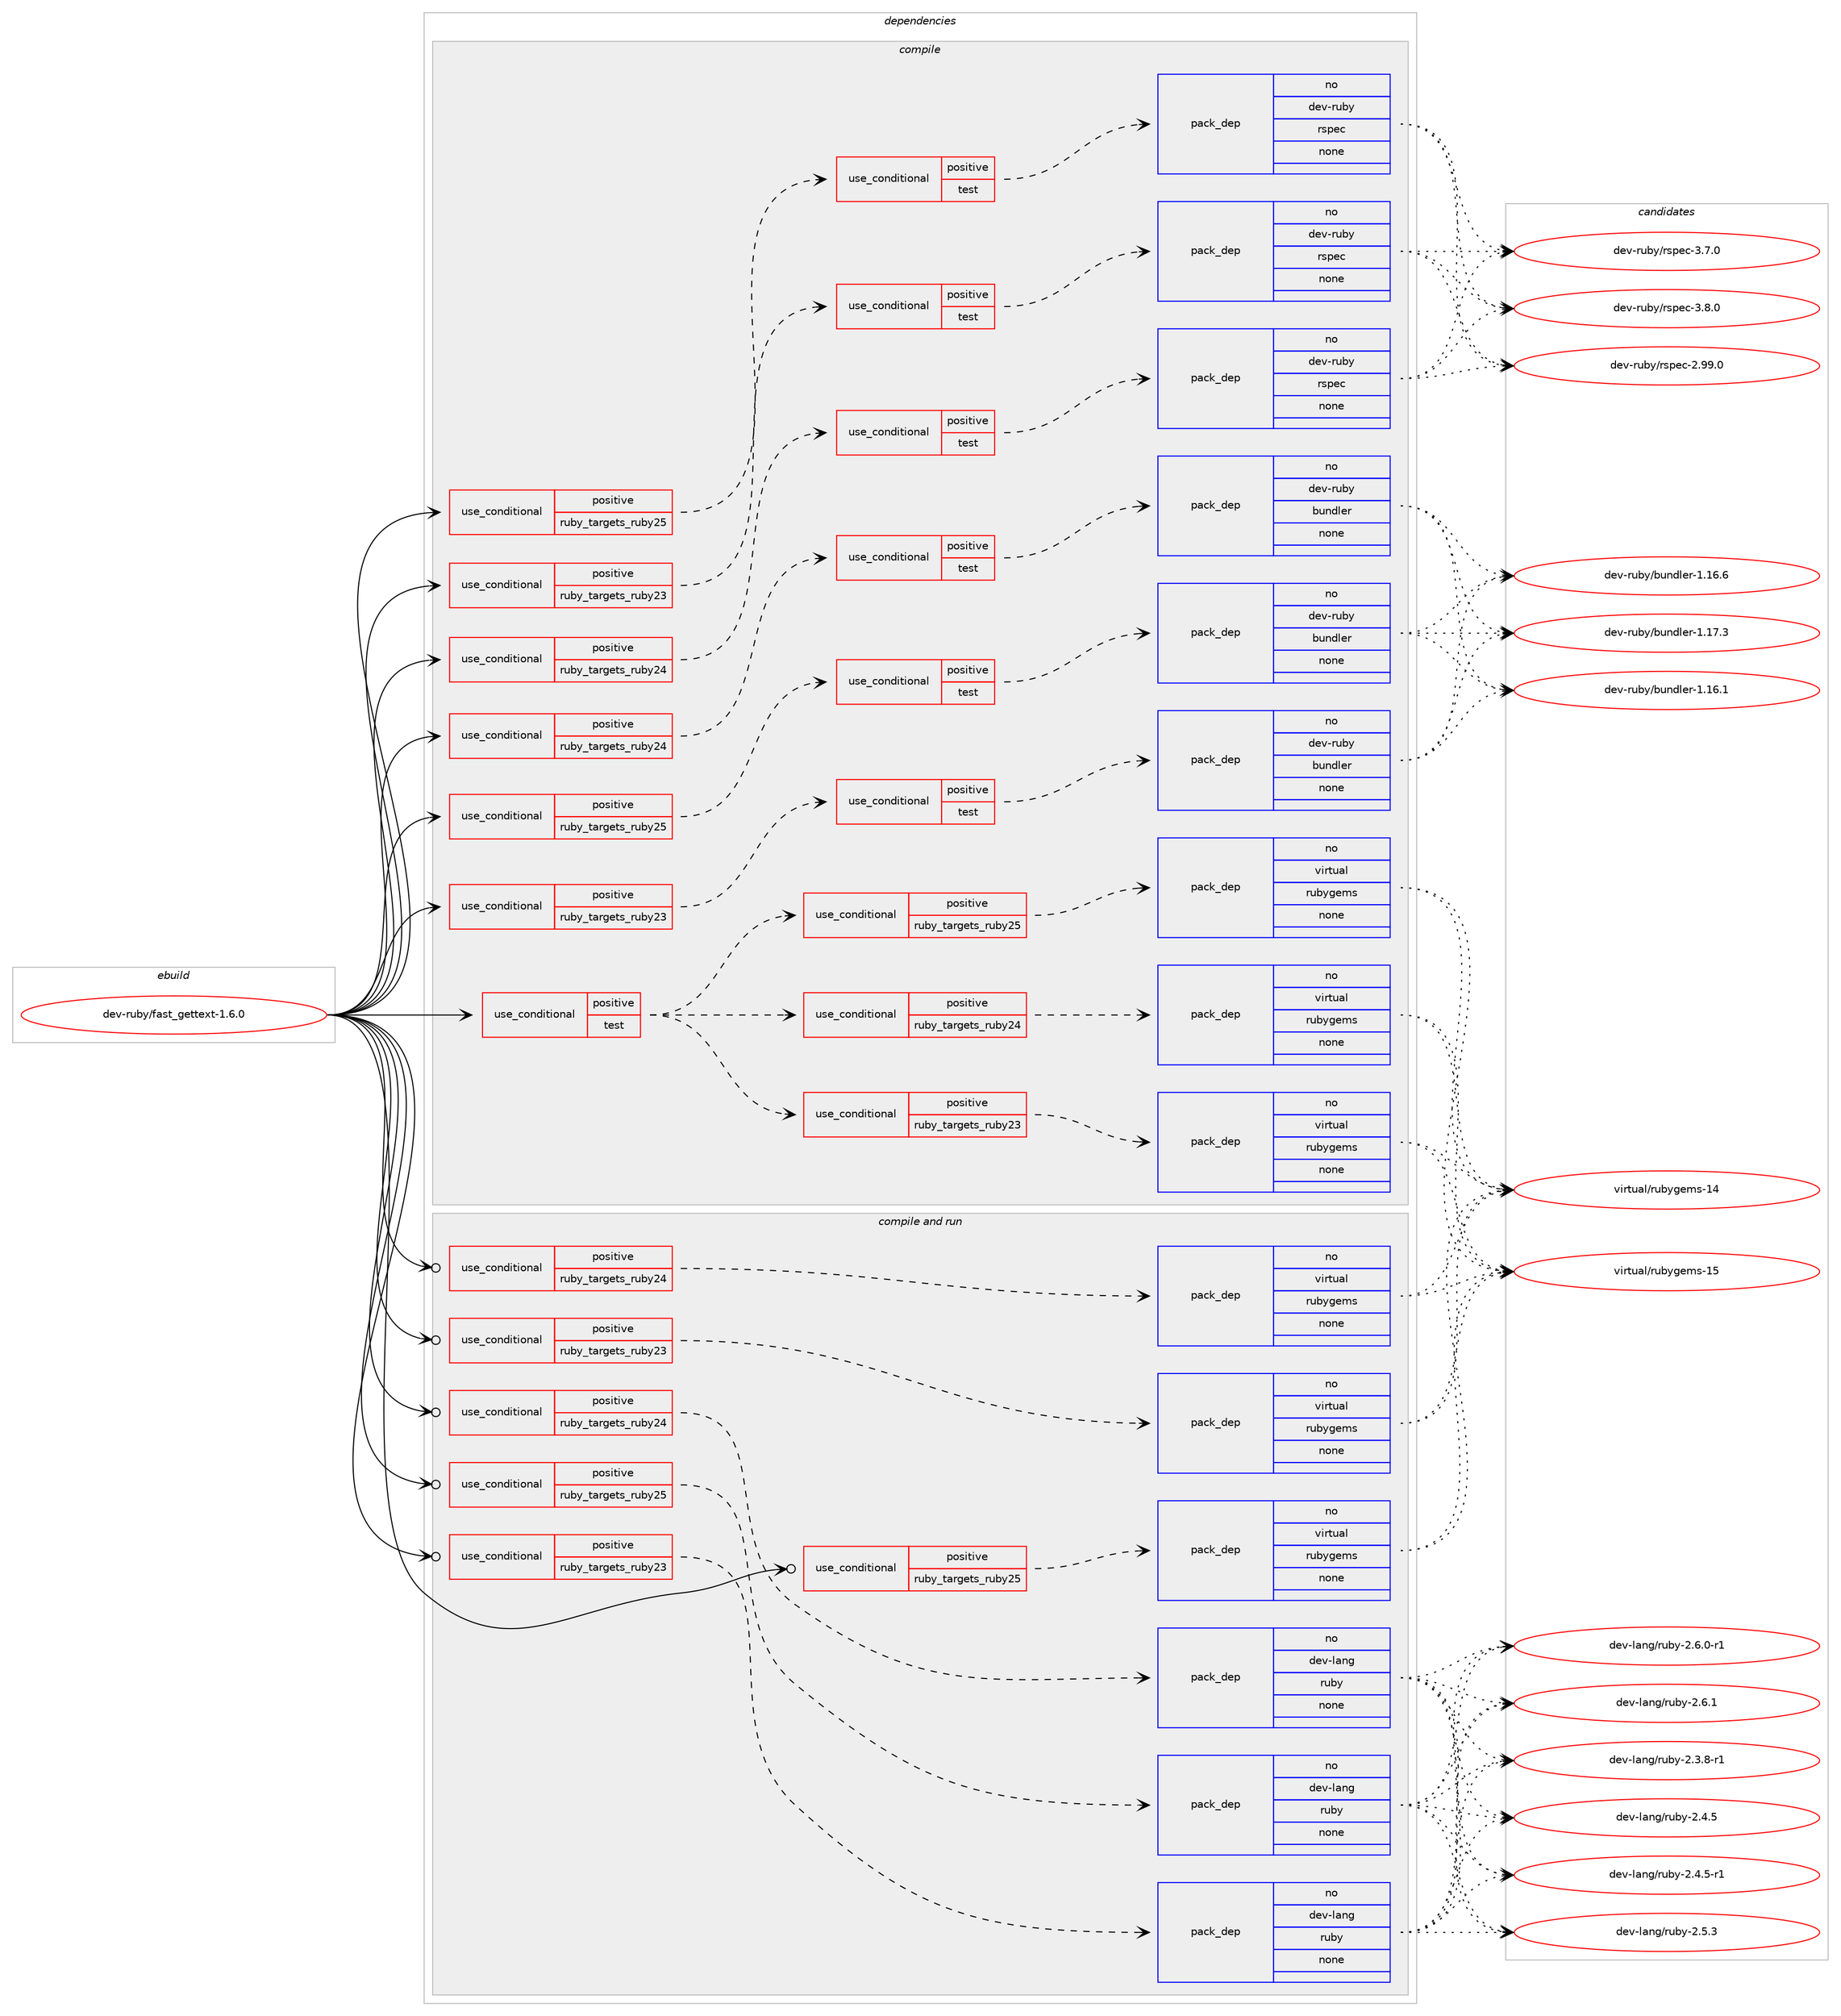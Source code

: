 digraph prolog {

# *************
# Graph options
# *************

newrank=true;
concentrate=true;
compound=true;
graph [rankdir=LR,fontname=Helvetica,fontsize=10,ranksep=1.5];#, ranksep=2.5, nodesep=0.2];
edge  [arrowhead=vee];
node  [fontname=Helvetica,fontsize=10];

# **********
# The ebuild
# **********

subgraph cluster_leftcol {
color=gray;
rank=same;
label=<<i>ebuild</i>>;
id [label="dev-ruby/fast_gettext-1.6.0", color=red, width=4, href="../dev-ruby/fast_gettext-1.6.0.svg"];
}

# ****************
# The dependencies
# ****************

subgraph cluster_midcol {
color=gray;
label=<<i>dependencies</i>>;
subgraph cluster_compile {
fillcolor="#eeeeee";
style=filled;
label=<<i>compile</i>>;
subgraph cond399961 {
dependency1493702 [label=<<TABLE BORDER="0" CELLBORDER="1" CELLSPACING="0" CELLPADDING="4"><TR><TD ROWSPAN="3" CELLPADDING="10">use_conditional</TD></TR><TR><TD>positive</TD></TR><TR><TD>ruby_targets_ruby23</TD></TR></TABLE>>, shape=none, color=red];
subgraph cond399962 {
dependency1493703 [label=<<TABLE BORDER="0" CELLBORDER="1" CELLSPACING="0" CELLPADDING="4"><TR><TD ROWSPAN="3" CELLPADDING="10">use_conditional</TD></TR><TR><TD>positive</TD></TR><TR><TD>test</TD></TR></TABLE>>, shape=none, color=red];
subgraph pack1070296 {
dependency1493704 [label=<<TABLE BORDER="0" CELLBORDER="1" CELLSPACING="0" CELLPADDING="4" WIDTH="220"><TR><TD ROWSPAN="6" CELLPADDING="30">pack_dep</TD></TR><TR><TD WIDTH="110">no</TD></TR><TR><TD>dev-ruby</TD></TR><TR><TD>bundler</TD></TR><TR><TD>none</TD></TR><TR><TD></TD></TR></TABLE>>, shape=none, color=blue];
}
dependency1493703:e -> dependency1493704:w [weight=20,style="dashed",arrowhead="vee"];
}
dependency1493702:e -> dependency1493703:w [weight=20,style="dashed",arrowhead="vee"];
}
id:e -> dependency1493702:w [weight=20,style="solid",arrowhead="vee"];
subgraph cond399963 {
dependency1493705 [label=<<TABLE BORDER="0" CELLBORDER="1" CELLSPACING="0" CELLPADDING="4"><TR><TD ROWSPAN="3" CELLPADDING="10">use_conditional</TD></TR><TR><TD>positive</TD></TR><TR><TD>ruby_targets_ruby23</TD></TR></TABLE>>, shape=none, color=red];
subgraph cond399964 {
dependency1493706 [label=<<TABLE BORDER="0" CELLBORDER="1" CELLSPACING="0" CELLPADDING="4"><TR><TD ROWSPAN="3" CELLPADDING="10">use_conditional</TD></TR><TR><TD>positive</TD></TR><TR><TD>test</TD></TR></TABLE>>, shape=none, color=red];
subgraph pack1070297 {
dependency1493707 [label=<<TABLE BORDER="0" CELLBORDER="1" CELLSPACING="0" CELLPADDING="4" WIDTH="220"><TR><TD ROWSPAN="6" CELLPADDING="30">pack_dep</TD></TR><TR><TD WIDTH="110">no</TD></TR><TR><TD>dev-ruby</TD></TR><TR><TD>rspec</TD></TR><TR><TD>none</TD></TR><TR><TD></TD></TR></TABLE>>, shape=none, color=blue];
}
dependency1493706:e -> dependency1493707:w [weight=20,style="dashed",arrowhead="vee"];
}
dependency1493705:e -> dependency1493706:w [weight=20,style="dashed",arrowhead="vee"];
}
id:e -> dependency1493705:w [weight=20,style="solid",arrowhead="vee"];
subgraph cond399965 {
dependency1493708 [label=<<TABLE BORDER="0" CELLBORDER="1" CELLSPACING="0" CELLPADDING="4"><TR><TD ROWSPAN="3" CELLPADDING="10">use_conditional</TD></TR><TR><TD>positive</TD></TR><TR><TD>ruby_targets_ruby24</TD></TR></TABLE>>, shape=none, color=red];
subgraph cond399966 {
dependency1493709 [label=<<TABLE BORDER="0" CELLBORDER="1" CELLSPACING="0" CELLPADDING="4"><TR><TD ROWSPAN="3" CELLPADDING="10">use_conditional</TD></TR><TR><TD>positive</TD></TR><TR><TD>test</TD></TR></TABLE>>, shape=none, color=red];
subgraph pack1070298 {
dependency1493710 [label=<<TABLE BORDER="0" CELLBORDER="1" CELLSPACING="0" CELLPADDING="4" WIDTH="220"><TR><TD ROWSPAN="6" CELLPADDING="30">pack_dep</TD></TR><TR><TD WIDTH="110">no</TD></TR><TR><TD>dev-ruby</TD></TR><TR><TD>bundler</TD></TR><TR><TD>none</TD></TR><TR><TD></TD></TR></TABLE>>, shape=none, color=blue];
}
dependency1493709:e -> dependency1493710:w [weight=20,style="dashed",arrowhead="vee"];
}
dependency1493708:e -> dependency1493709:w [weight=20,style="dashed",arrowhead="vee"];
}
id:e -> dependency1493708:w [weight=20,style="solid",arrowhead="vee"];
subgraph cond399967 {
dependency1493711 [label=<<TABLE BORDER="0" CELLBORDER="1" CELLSPACING="0" CELLPADDING="4"><TR><TD ROWSPAN="3" CELLPADDING="10">use_conditional</TD></TR><TR><TD>positive</TD></TR><TR><TD>ruby_targets_ruby24</TD></TR></TABLE>>, shape=none, color=red];
subgraph cond399968 {
dependency1493712 [label=<<TABLE BORDER="0" CELLBORDER="1" CELLSPACING="0" CELLPADDING="4"><TR><TD ROWSPAN="3" CELLPADDING="10">use_conditional</TD></TR><TR><TD>positive</TD></TR><TR><TD>test</TD></TR></TABLE>>, shape=none, color=red];
subgraph pack1070299 {
dependency1493713 [label=<<TABLE BORDER="0" CELLBORDER="1" CELLSPACING="0" CELLPADDING="4" WIDTH="220"><TR><TD ROWSPAN="6" CELLPADDING="30">pack_dep</TD></TR><TR><TD WIDTH="110">no</TD></TR><TR><TD>dev-ruby</TD></TR><TR><TD>rspec</TD></TR><TR><TD>none</TD></TR><TR><TD></TD></TR></TABLE>>, shape=none, color=blue];
}
dependency1493712:e -> dependency1493713:w [weight=20,style="dashed",arrowhead="vee"];
}
dependency1493711:e -> dependency1493712:w [weight=20,style="dashed",arrowhead="vee"];
}
id:e -> dependency1493711:w [weight=20,style="solid",arrowhead="vee"];
subgraph cond399969 {
dependency1493714 [label=<<TABLE BORDER="0" CELLBORDER="1" CELLSPACING="0" CELLPADDING="4"><TR><TD ROWSPAN="3" CELLPADDING="10">use_conditional</TD></TR><TR><TD>positive</TD></TR><TR><TD>ruby_targets_ruby25</TD></TR></TABLE>>, shape=none, color=red];
subgraph cond399970 {
dependency1493715 [label=<<TABLE BORDER="0" CELLBORDER="1" CELLSPACING="0" CELLPADDING="4"><TR><TD ROWSPAN="3" CELLPADDING="10">use_conditional</TD></TR><TR><TD>positive</TD></TR><TR><TD>test</TD></TR></TABLE>>, shape=none, color=red];
subgraph pack1070300 {
dependency1493716 [label=<<TABLE BORDER="0" CELLBORDER="1" CELLSPACING="0" CELLPADDING="4" WIDTH="220"><TR><TD ROWSPAN="6" CELLPADDING="30">pack_dep</TD></TR><TR><TD WIDTH="110">no</TD></TR><TR><TD>dev-ruby</TD></TR><TR><TD>bundler</TD></TR><TR><TD>none</TD></TR><TR><TD></TD></TR></TABLE>>, shape=none, color=blue];
}
dependency1493715:e -> dependency1493716:w [weight=20,style="dashed",arrowhead="vee"];
}
dependency1493714:e -> dependency1493715:w [weight=20,style="dashed",arrowhead="vee"];
}
id:e -> dependency1493714:w [weight=20,style="solid",arrowhead="vee"];
subgraph cond399971 {
dependency1493717 [label=<<TABLE BORDER="0" CELLBORDER="1" CELLSPACING="0" CELLPADDING="4"><TR><TD ROWSPAN="3" CELLPADDING="10">use_conditional</TD></TR><TR><TD>positive</TD></TR><TR><TD>ruby_targets_ruby25</TD></TR></TABLE>>, shape=none, color=red];
subgraph cond399972 {
dependency1493718 [label=<<TABLE BORDER="0" CELLBORDER="1" CELLSPACING="0" CELLPADDING="4"><TR><TD ROWSPAN="3" CELLPADDING="10">use_conditional</TD></TR><TR><TD>positive</TD></TR><TR><TD>test</TD></TR></TABLE>>, shape=none, color=red];
subgraph pack1070301 {
dependency1493719 [label=<<TABLE BORDER="0" CELLBORDER="1" CELLSPACING="0" CELLPADDING="4" WIDTH="220"><TR><TD ROWSPAN="6" CELLPADDING="30">pack_dep</TD></TR><TR><TD WIDTH="110">no</TD></TR><TR><TD>dev-ruby</TD></TR><TR><TD>rspec</TD></TR><TR><TD>none</TD></TR><TR><TD></TD></TR></TABLE>>, shape=none, color=blue];
}
dependency1493718:e -> dependency1493719:w [weight=20,style="dashed",arrowhead="vee"];
}
dependency1493717:e -> dependency1493718:w [weight=20,style="dashed",arrowhead="vee"];
}
id:e -> dependency1493717:w [weight=20,style="solid",arrowhead="vee"];
subgraph cond399973 {
dependency1493720 [label=<<TABLE BORDER="0" CELLBORDER="1" CELLSPACING="0" CELLPADDING="4"><TR><TD ROWSPAN="3" CELLPADDING="10">use_conditional</TD></TR><TR><TD>positive</TD></TR><TR><TD>test</TD></TR></TABLE>>, shape=none, color=red];
subgraph cond399974 {
dependency1493721 [label=<<TABLE BORDER="0" CELLBORDER="1" CELLSPACING="0" CELLPADDING="4"><TR><TD ROWSPAN="3" CELLPADDING="10">use_conditional</TD></TR><TR><TD>positive</TD></TR><TR><TD>ruby_targets_ruby23</TD></TR></TABLE>>, shape=none, color=red];
subgraph pack1070302 {
dependency1493722 [label=<<TABLE BORDER="0" CELLBORDER="1" CELLSPACING="0" CELLPADDING="4" WIDTH="220"><TR><TD ROWSPAN="6" CELLPADDING="30">pack_dep</TD></TR><TR><TD WIDTH="110">no</TD></TR><TR><TD>virtual</TD></TR><TR><TD>rubygems</TD></TR><TR><TD>none</TD></TR><TR><TD></TD></TR></TABLE>>, shape=none, color=blue];
}
dependency1493721:e -> dependency1493722:w [weight=20,style="dashed",arrowhead="vee"];
}
dependency1493720:e -> dependency1493721:w [weight=20,style="dashed",arrowhead="vee"];
subgraph cond399975 {
dependency1493723 [label=<<TABLE BORDER="0" CELLBORDER="1" CELLSPACING="0" CELLPADDING="4"><TR><TD ROWSPAN="3" CELLPADDING="10">use_conditional</TD></TR><TR><TD>positive</TD></TR><TR><TD>ruby_targets_ruby24</TD></TR></TABLE>>, shape=none, color=red];
subgraph pack1070303 {
dependency1493724 [label=<<TABLE BORDER="0" CELLBORDER="1" CELLSPACING="0" CELLPADDING="4" WIDTH="220"><TR><TD ROWSPAN="6" CELLPADDING="30">pack_dep</TD></TR><TR><TD WIDTH="110">no</TD></TR><TR><TD>virtual</TD></TR><TR><TD>rubygems</TD></TR><TR><TD>none</TD></TR><TR><TD></TD></TR></TABLE>>, shape=none, color=blue];
}
dependency1493723:e -> dependency1493724:w [weight=20,style="dashed",arrowhead="vee"];
}
dependency1493720:e -> dependency1493723:w [weight=20,style="dashed",arrowhead="vee"];
subgraph cond399976 {
dependency1493725 [label=<<TABLE BORDER="0" CELLBORDER="1" CELLSPACING="0" CELLPADDING="4"><TR><TD ROWSPAN="3" CELLPADDING="10">use_conditional</TD></TR><TR><TD>positive</TD></TR><TR><TD>ruby_targets_ruby25</TD></TR></TABLE>>, shape=none, color=red];
subgraph pack1070304 {
dependency1493726 [label=<<TABLE BORDER="0" CELLBORDER="1" CELLSPACING="0" CELLPADDING="4" WIDTH="220"><TR><TD ROWSPAN="6" CELLPADDING="30">pack_dep</TD></TR><TR><TD WIDTH="110">no</TD></TR><TR><TD>virtual</TD></TR><TR><TD>rubygems</TD></TR><TR><TD>none</TD></TR><TR><TD></TD></TR></TABLE>>, shape=none, color=blue];
}
dependency1493725:e -> dependency1493726:w [weight=20,style="dashed",arrowhead="vee"];
}
dependency1493720:e -> dependency1493725:w [weight=20,style="dashed",arrowhead="vee"];
}
id:e -> dependency1493720:w [weight=20,style="solid",arrowhead="vee"];
}
subgraph cluster_compileandrun {
fillcolor="#eeeeee";
style=filled;
label=<<i>compile and run</i>>;
subgraph cond399977 {
dependency1493727 [label=<<TABLE BORDER="0" CELLBORDER="1" CELLSPACING="0" CELLPADDING="4"><TR><TD ROWSPAN="3" CELLPADDING="10">use_conditional</TD></TR><TR><TD>positive</TD></TR><TR><TD>ruby_targets_ruby23</TD></TR></TABLE>>, shape=none, color=red];
subgraph pack1070305 {
dependency1493728 [label=<<TABLE BORDER="0" CELLBORDER="1" CELLSPACING="0" CELLPADDING="4" WIDTH="220"><TR><TD ROWSPAN="6" CELLPADDING="30">pack_dep</TD></TR><TR><TD WIDTH="110">no</TD></TR><TR><TD>dev-lang</TD></TR><TR><TD>ruby</TD></TR><TR><TD>none</TD></TR><TR><TD></TD></TR></TABLE>>, shape=none, color=blue];
}
dependency1493727:e -> dependency1493728:w [weight=20,style="dashed",arrowhead="vee"];
}
id:e -> dependency1493727:w [weight=20,style="solid",arrowhead="odotvee"];
subgraph cond399978 {
dependency1493729 [label=<<TABLE BORDER="0" CELLBORDER="1" CELLSPACING="0" CELLPADDING="4"><TR><TD ROWSPAN="3" CELLPADDING="10">use_conditional</TD></TR><TR><TD>positive</TD></TR><TR><TD>ruby_targets_ruby23</TD></TR></TABLE>>, shape=none, color=red];
subgraph pack1070306 {
dependency1493730 [label=<<TABLE BORDER="0" CELLBORDER="1" CELLSPACING="0" CELLPADDING="4" WIDTH="220"><TR><TD ROWSPAN="6" CELLPADDING="30">pack_dep</TD></TR><TR><TD WIDTH="110">no</TD></TR><TR><TD>virtual</TD></TR><TR><TD>rubygems</TD></TR><TR><TD>none</TD></TR><TR><TD></TD></TR></TABLE>>, shape=none, color=blue];
}
dependency1493729:e -> dependency1493730:w [weight=20,style="dashed",arrowhead="vee"];
}
id:e -> dependency1493729:w [weight=20,style="solid",arrowhead="odotvee"];
subgraph cond399979 {
dependency1493731 [label=<<TABLE BORDER="0" CELLBORDER="1" CELLSPACING="0" CELLPADDING="4"><TR><TD ROWSPAN="3" CELLPADDING="10">use_conditional</TD></TR><TR><TD>positive</TD></TR><TR><TD>ruby_targets_ruby24</TD></TR></TABLE>>, shape=none, color=red];
subgraph pack1070307 {
dependency1493732 [label=<<TABLE BORDER="0" CELLBORDER="1" CELLSPACING="0" CELLPADDING="4" WIDTH="220"><TR><TD ROWSPAN="6" CELLPADDING="30">pack_dep</TD></TR><TR><TD WIDTH="110">no</TD></TR><TR><TD>dev-lang</TD></TR><TR><TD>ruby</TD></TR><TR><TD>none</TD></TR><TR><TD></TD></TR></TABLE>>, shape=none, color=blue];
}
dependency1493731:e -> dependency1493732:w [weight=20,style="dashed",arrowhead="vee"];
}
id:e -> dependency1493731:w [weight=20,style="solid",arrowhead="odotvee"];
subgraph cond399980 {
dependency1493733 [label=<<TABLE BORDER="0" CELLBORDER="1" CELLSPACING="0" CELLPADDING="4"><TR><TD ROWSPAN="3" CELLPADDING="10">use_conditional</TD></TR><TR><TD>positive</TD></TR><TR><TD>ruby_targets_ruby24</TD></TR></TABLE>>, shape=none, color=red];
subgraph pack1070308 {
dependency1493734 [label=<<TABLE BORDER="0" CELLBORDER="1" CELLSPACING="0" CELLPADDING="4" WIDTH="220"><TR><TD ROWSPAN="6" CELLPADDING="30">pack_dep</TD></TR><TR><TD WIDTH="110">no</TD></TR><TR><TD>virtual</TD></TR><TR><TD>rubygems</TD></TR><TR><TD>none</TD></TR><TR><TD></TD></TR></TABLE>>, shape=none, color=blue];
}
dependency1493733:e -> dependency1493734:w [weight=20,style="dashed",arrowhead="vee"];
}
id:e -> dependency1493733:w [weight=20,style="solid",arrowhead="odotvee"];
subgraph cond399981 {
dependency1493735 [label=<<TABLE BORDER="0" CELLBORDER="1" CELLSPACING="0" CELLPADDING="4"><TR><TD ROWSPAN="3" CELLPADDING="10">use_conditional</TD></TR><TR><TD>positive</TD></TR><TR><TD>ruby_targets_ruby25</TD></TR></TABLE>>, shape=none, color=red];
subgraph pack1070309 {
dependency1493736 [label=<<TABLE BORDER="0" CELLBORDER="1" CELLSPACING="0" CELLPADDING="4" WIDTH="220"><TR><TD ROWSPAN="6" CELLPADDING="30">pack_dep</TD></TR><TR><TD WIDTH="110">no</TD></TR><TR><TD>dev-lang</TD></TR><TR><TD>ruby</TD></TR><TR><TD>none</TD></TR><TR><TD></TD></TR></TABLE>>, shape=none, color=blue];
}
dependency1493735:e -> dependency1493736:w [weight=20,style="dashed",arrowhead="vee"];
}
id:e -> dependency1493735:w [weight=20,style="solid",arrowhead="odotvee"];
subgraph cond399982 {
dependency1493737 [label=<<TABLE BORDER="0" CELLBORDER="1" CELLSPACING="0" CELLPADDING="4"><TR><TD ROWSPAN="3" CELLPADDING="10">use_conditional</TD></TR><TR><TD>positive</TD></TR><TR><TD>ruby_targets_ruby25</TD></TR></TABLE>>, shape=none, color=red];
subgraph pack1070310 {
dependency1493738 [label=<<TABLE BORDER="0" CELLBORDER="1" CELLSPACING="0" CELLPADDING="4" WIDTH="220"><TR><TD ROWSPAN="6" CELLPADDING="30">pack_dep</TD></TR><TR><TD WIDTH="110">no</TD></TR><TR><TD>virtual</TD></TR><TR><TD>rubygems</TD></TR><TR><TD>none</TD></TR><TR><TD></TD></TR></TABLE>>, shape=none, color=blue];
}
dependency1493737:e -> dependency1493738:w [weight=20,style="dashed",arrowhead="vee"];
}
id:e -> dependency1493737:w [weight=20,style="solid",arrowhead="odotvee"];
}
subgraph cluster_run {
fillcolor="#eeeeee";
style=filled;
label=<<i>run</i>>;
}
}

# **************
# The candidates
# **************

subgraph cluster_choices {
rank=same;
color=gray;
label=<<i>candidates</i>>;

subgraph choice1070296 {
color=black;
nodesep=1;
choice1001011184511411798121479811711010010810111445494649544649 [label="dev-ruby/bundler-1.16.1", color=red, width=4,href="../dev-ruby/bundler-1.16.1.svg"];
choice1001011184511411798121479811711010010810111445494649544654 [label="dev-ruby/bundler-1.16.6", color=red, width=4,href="../dev-ruby/bundler-1.16.6.svg"];
choice1001011184511411798121479811711010010810111445494649554651 [label="dev-ruby/bundler-1.17.3", color=red, width=4,href="../dev-ruby/bundler-1.17.3.svg"];
dependency1493704:e -> choice1001011184511411798121479811711010010810111445494649544649:w [style=dotted,weight="100"];
dependency1493704:e -> choice1001011184511411798121479811711010010810111445494649544654:w [style=dotted,weight="100"];
dependency1493704:e -> choice1001011184511411798121479811711010010810111445494649554651:w [style=dotted,weight="100"];
}
subgraph choice1070297 {
color=black;
nodesep=1;
choice1001011184511411798121471141151121019945504657574648 [label="dev-ruby/rspec-2.99.0", color=red, width=4,href="../dev-ruby/rspec-2.99.0.svg"];
choice10010111845114117981214711411511210199455146554648 [label="dev-ruby/rspec-3.7.0", color=red, width=4,href="../dev-ruby/rspec-3.7.0.svg"];
choice10010111845114117981214711411511210199455146564648 [label="dev-ruby/rspec-3.8.0", color=red, width=4,href="../dev-ruby/rspec-3.8.0.svg"];
dependency1493707:e -> choice1001011184511411798121471141151121019945504657574648:w [style=dotted,weight="100"];
dependency1493707:e -> choice10010111845114117981214711411511210199455146554648:w [style=dotted,weight="100"];
dependency1493707:e -> choice10010111845114117981214711411511210199455146564648:w [style=dotted,weight="100"];
}
subgraph choice1070298 {
color=black;
nodesep=1;
choice1001011184511411798121479811711010010810111445494649544649 [label="dev-ruby/bundler-1.16.1", color=red, width=4,href="../dev-ruby/bundler-1.16.1.svg"];
choice1001011184511411798121479811711010010810111445494649544654 [label="dev-ruby/bundler-1.16.6", color=red, width=4,href="../dev-ruby/bundler-1.16.6.svg"];
choice1001011184511411798121479811711010010810111445494649554651 [label="dev-ruby/bundler-1.17.3", color=red, width=4,href="../dev-ruby/bundler-1.17.3.svg"];
dependency1493710:e -> choice1001011184511411798121479811711010010810111445494649544649:w [style=dotted,weight="100"];
dependency1493710:e -> choice1001011184511411798121479811711010010810111445494649544654:w [style=dotted,weight="100"];
dependency1493710:e -> choice1001011184511411798121479811711010010810111445494649554651:w [style=dotted,weight="100"];
}
subgraph choice1070299 {
color=black;
nodesep=1;
choice1001011184511411798121471141151121019945504657574648 [label="dev-ruby/rspec-2.99.0", color=red, width=4,href="../dev-ruby/rspec-2.99.0.svg"];
choice10010111845114117981214711411511210199455146554648 [label="dev-ruby/rspec-3.7.0", color=red, width=4,href="../dev-ruby/rspec-3.7.0.svg"];
choice10010111845114117981214711411511210199455146564648 [label="dev-ruby/rspec-3.8.0", color=red, width=4,href="../dev-ruby/rspec-3.8.0.svg"];
dependency1493713:e -> choice1001011184511411798121471141151121019945504657574648:w [style=dotted,weight="100"];
dependency1493713:e -> choice10010111845114117981214711411511210199455146554648:w [style=dotted,weight="100"];
dependency1493713:e -> choice10010111845114117981214711411511210199455146564648:w [style=dotted,weight="100"];
}
subgraph choice1070300 {
color=black;
nodesep=1;
choice1001011184511411798121479811711010010810111445494649544649 [label="dev-ruby/bundler-1.16.1", color=red, width=4,href="../dev-ruby/bundler-1.16.1.svg"];
choice1001011184511411798121479811711010010810111445494649544654 [label="dev-ruby/bundler-1.16.6", color=red, width=4,href="../dev-ruby/bundler-1.16.6.svg"];
choice1001011184511411798121479811711010010810111445494649554651 [label="dev-ruby/bundler-1.17.3", color=red, width=4,href="../dev-ruby/bundler-1.17.3.svg"];
dependency1493716:e -> choice1001011184511411798121479811711010010810111445494649544649:w [style=dotted,weight="100"];
dependency1493716:e -> choice1001011184511411798121479811711010010810111445494649544654:w [style=dotted,weight="100"];
dependency1493716:e -> choice1001011184511411798121479811711010010810111445494649554651:w [style=dotted,weight="100"];
}
subgraph choice1070301 {
color=black;
nodesep=1;
choice1001011184511411798121471141151121019945504657574648 [label="dev-ruby/rspec-2.99.0", color=red, width=4,href="../dev-ruby/rspec-2.99.0.svg"];
choice10010111845114117981214711411511210199455146554648 [label="dev-ruby/rspec-3.7.0", color=red, width=4,href="../dev-ruby/rspec-3.7.0.svg"];
choice10010111845114117981214711411511210199455146564648 [label="dev-ruby/rspec-3.8.0", color=red, width=4,href="../dev-ruby/rspec-3.8.0.svg"];
dependency1493719:e -> choice1001011184511411798121471141151121019945504657574648:w [style=dotted,weight="100"];
dependency1493719:e -> choice10010111845114117981214711411511210199455146554648:w [style=dotted,weight="100"];
dependency1493719:e -> choice10010111845114117981214711411511210199455146564648:w [style=dotted,weight="100"];
}
subgraph choice1070302 {
color=black;
nodesep=1;
choice118105114116117971084711411798121103101109115454952 [label="virtual/rubygems-14", color=red, width=4,href="../virtual/rubygems-14.svg"];
choice118105114116117971084711411798121103101109115454953 [label="virtual/rubygems-15", color=red, width=4,href="../virtual/rubygems-15.svg"];
dependency1493722:e -> choice118105114116117971084711411798121103101109115454952:w [style=dotted,weight="100"];
dependency1493722:e -> choice118105114116117971084711411798121103101109115454953:w [style=dotted,weight="100"];
}
subgraph choice1070303 {
color=black;
nodesep=1;
choice118105114116117971084711411798121103101109115454952 [label="virtual/rubygems-14", color=red, width=4,href="../virtual/rubygems-14.svg"];
choice118105114116117971084711411798121103101109115454953 [label="virtual/rubygems-15", color=red, width=4,href="../virtual/rubygems-15.svg"];
dependency1493724:e -> choice118105114116117971084711411798121103101109115454952:w [style=dotted,weight="100"];
dependency1493724:e -> choice118105114116117971084711411798121103101109115454953:w [style=dotted,weight="100"];
}
subgraph choice1070304 {
color=black;
nodesep=1;
choice118105114116117971084711411798121103101109115454952 [label="virtual/rubygems-14", color=red, width=4,href="../virtual/rubygems-14.svg"];
choice118105114116117971084711411798121103101109115454953 [label="virtual/rubygems-15", color=red, width=4,href="../virtual/rubygems-15.svg"];
dependency1493726:e -> choice118105114116117971084711411798121103101109115454952:w [style=dotted,weight="100"];
dependency1493726:e -> choice118105114116117971084711411798121103101109115454953:w [style=dotted,weight="100"];
}
subgraph choice1070305 {
color=black;
nodesep=1;
choice100101118451089711010347114117981214550465146564511449 [label="dev-lang/ruby-2.3.8-r1", color=red, width=4,href="../dev-lang/ruby-2.3.8-r1.svg"];
choice10010111845108971101034711411798121455046524653 [label="dev-lang/ruby-2.4.5", color=red, width=4,href="../dev-lang/ruby-2.4.5.svg"];
choice100101118451089711010347114117981214550465246534511449 [label="dev-lang/ruby-2.4.5-r1", color=red, width=4,href="../dev-lang/ruby-2.4.5-r1.svg"];
choice10010111845108971101034711411798121455046534651 [label="dev-lang/ruby-2.5.3", color=red, width=4,href="../dev-lang/ruby-2.5.3.svg"];
choice100101118451089711010347114117981214550465446484511449 [label="dev-lang/ruby-2.6.0-r1", color=red, width=4,href="../dev-lang/ruby-2.6.0-r1.svg"];
choice10010111845108971101034711411798121455046544649 [label="dev-lang/ruby-2.6.1", color=red, width=4,href="../dev-lang/ruby-2.6.1.svg"];
dependency1493728:e -> choice100101118451089711010347114117981214550465146564511449:w [style=dotted,weight="100"];
dependency1493728:e -> choice10010111845108971101034711411798121455046524653:w [style=dotted,weight="100"];
dependency1493728:e -> choice100101118451089711010347114117981214550465246534511449:w [style=dotted,weight="100"];
dependency1493728:e -> choice10010111845108971101034711411798121455046534651:w [style=dotted,weight="100"];
dependency1493728:e -> choice100101118451089711010347114117981214550465446484511449:w [style=dotted,weight="100"];
dependency1493728:e -> choice10010111845108971101034711411798121455046544649:w [style=dotted,weight="100"];
}
subgraph choice1070306 {
color=black;
nodesep=1;
choice118105114116117971084711411798121103101109115454952 [label="virtual/rubygems-14", color=red, width=4,href="../virtual/rubygems-14.svg"];
choice118105114116117971084711411798121103101109115454953 [label="virtual/rubygems-15", color=red, width=4,href="../virtual/rubygems-15.svg"];
dependency1493730:e -> choice118105114116117971084711411798121103101109115454952:w [style=dotted,weight="100"];
dependency1493730:e -> choice118105114116117971084711411798121103101109115454953:w [style=dotted,weight="100"];
}
subgraph choice1070307 {
color=black;
nodesep=1;
choice100101118451089711010347114117981214550465146564511449 [label="dev-lang/ruby-2.3.8-r1", color=red, width=4,href="../dev-lang/ruby-2.3.8-r1.svg"];
choice10010111845108971101034711411798121455046524653 [label="dev-lang/ruby-2.4.5", color=red, width=4,href="../dev-lang/ruby-2.4.5.svg"];
choice100101118451089711010347114117981214550465246534511449 [label="dev-lang/ruby-2.4.5-r1", color=red, width=4,href="../dev-lang/ruby-2.4.5-r1.svg"];
choice10010111845108971101034711411798121455046534651 [label="dev-lang/ruby-2.5.3", color=red, width=4,href="../dev-lang/ruby-2.5.3.svg"];
choice100101118451089711010347114117981214550465446484511449 [label="dev-lang/ruby-2.6.0-r1", color=red, width=4,href="../dev-lang/ruby-2.6.0-r1.svg"];
choice10010111845108971101034711411798121455046544649 [label="dev-lang/ruby-2.6.1", color=red, width=4,href="../dev-lang/ruby-2.6.1.svg"];
dependency1493732:e -> choice100101118451089711010347114117981214550465146564511449:w [style=dotted,weight="100"];
dependency1493732:e -> choice10010111845108971101034711411798121455046524653:w [style=dotted,weight="100"];
dependency1493732:e -> choice100101118451089711010347114117981214550465246534511449:w [style=dotted,weight="100"];
dependency1493732:e -> choice10010111845108971101034711411798121455046534651:w [style=dotted,weight="100"];
dependency1493732:e -> choice100101118451089711010347114117981214550465446484511449:w [style=dotted,weight="100"];
dependency1493732:e -> choice10010111845108971101034711411798121455046544649:w [style=dotted,weight="100"];
}
subgraph choice1070308 {
color=black;
nodesep=1;
choice118105114116117971084711411798121103101109115454952 [label="virtual/rubygems-14", color=red, width=4,href="../virtual/rubygems-14.svg"];
choice118105114116117971084711411798121103101109115454953 [label="virtual/rubygems-15", color=red, width=4,href="../virtual/rubygems-15.svg"];
dependency1493734:e -> choice118105114116117971084711411798121103101109115454952:w [style=dotted,weight="100"];
dependency1493734:e -> choice118105114116117971084711411798121103101109115454953:w [style=dotted,weight="100"];
}
subgraph choice1070309 {
color=black;
nodesep=1;
choice100101118451089711010347114117981214550465146564511449 [label="dev-lang/ruby-2.3.8-r1", color=red, width=4,href="../dev-lang/ruby-2.3.8-r1.svg"];
choice10010111845108971101034711411798121455046524653 [label="dev-lang/ruby-2.4.5", color=red, width=4,href="../dev-lang/ruby-2.4.5.svg"];
choice100101118451089711010347114117981214550465246534511449 [label="dev-lang/ruby-2.4.5-r1", color=red, width=4,href="../dev-lang/ruby-2.4.5-r1.svg"];
choice10010111845108971101034711411798121455046534651 [label="dev-lang/ruby-2.5.3", color=red, width=4,href="../dev-lang/ruby-2.5.3.svg"];
choice100101118451089711010347114117981214550465446484511449 [label="dev-lang/ruby-2.6.0-r1", color=red, width=4,href="../dev-lang/ruby-2.6.0-r1.svg"];
choice10010111845108971101034711411798121455046544649 [label="dev-lang/ruby-2.6.1", color=red, width=4,href="../dev-lang/ruby-2.6.1.svg"];
dependency1493736:e -> choice100101118451089711010347114117981214550465146564511449:w [style=dotted,weight="100"];
dependency1493736:e -> choice10010111845108971101034711411798121455046524653:w [style=dotted,weight="100"];
dependency1493736:e -> choice100101118451089711010347114117981214550465246534511449:w [style=dotted,weight="100"];
dependency1493736:e -> choice10010111845108971101034711411798121455046534651:w [style=dotted,weight="100"];
dependency1493736:e -> choice100101118451089711010347114117981214550465446484511449:w [style=dotted,weight="100"];
dependency1493736:e -> choice10010111845108971101034711411798121455046544649:w [style=dotted,weight="100"];
}
subgraph choice1070310 {
color=black;
nodesep=1;
choice118105114116117971084711411798121103101109115454952 [label="virtual/rubygems-14", color=red, width=4,href="../virtual/rubygems-14.svg"];
choice118105114116117971084711411798121103101109115454953 [label="virtual/rubygems-15", color=red, width=4,href="../virtual/rubygems-15.svg"];
dependency1493738:e -> choice118105114116117971084711411798121103101109115454952:w [style=dotted,weight="100"];
dependency1493738:e -> choice118105114116117971084711411798121103101109115454953:w [style=dotted,weight="100"];
}
}

}
